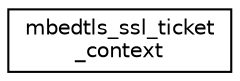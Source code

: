 digraph "Graphical Class Hierarchy"
{
 // LATEX_PDF_SIZE
  edge [fontname="Helvetica",fontsize="10",labelfontname="Helvetica",labelfontsize="10"];
  node [fontname="Helvetica",fontsize="10",shape=record];
  rankdir="LR";
  Node0 [label="mbedtls_ssl_ticket\l_context",height=0.2,width=0.4,color="black", fillcolor="white", style="filled",URL="$d8/dd6/structmbedtls__ssl__ticket__context.html",tooltip="Context for session ticket handling functions."];
}
